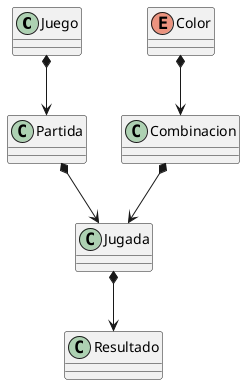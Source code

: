@startuml

class Juego{
}


class Partida {
}
class Jugada {
}

class Resultado{
}

class Combinacion{
}

enum Color{
}

Partida *--> Jugada
Juego *--> Partida
Jugada *--> Resultado
Combinacion *--> Jugada
Color *--> Combinacion

@enduml
